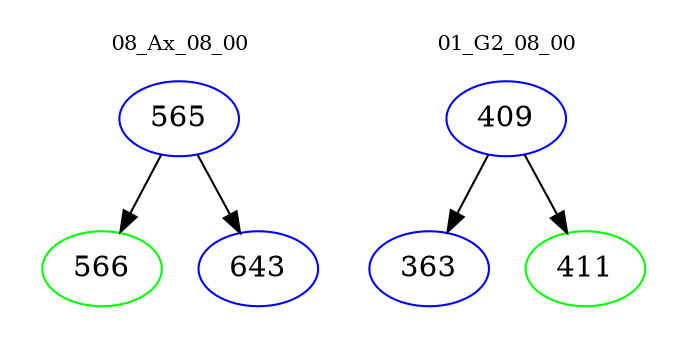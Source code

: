 digraph{
subgraph cluster_0 {
color = white
label = "08_Ax_08_00";
fontsize=10;
T0_565 [label="565", color="blue"]
T0_565 -> T0_566 [color="black"]
T0_566 [label="566", color="green"]
T0_565 -> T0_643 [color="black"]
T0_643 [label="643", color="blue"]
}
subgraph cluster_1 {
color = white
label = "01_G2_08_00";
fontsize=10;
T1_409 [label="409", color="blue"]
T1_409 -> T1_363 [color="black"]
T1_363 [label="363", color="blue"]
T1_409 -> T1_411 [color="black"]
T1_411 [label="411", color="green"]
}
}
